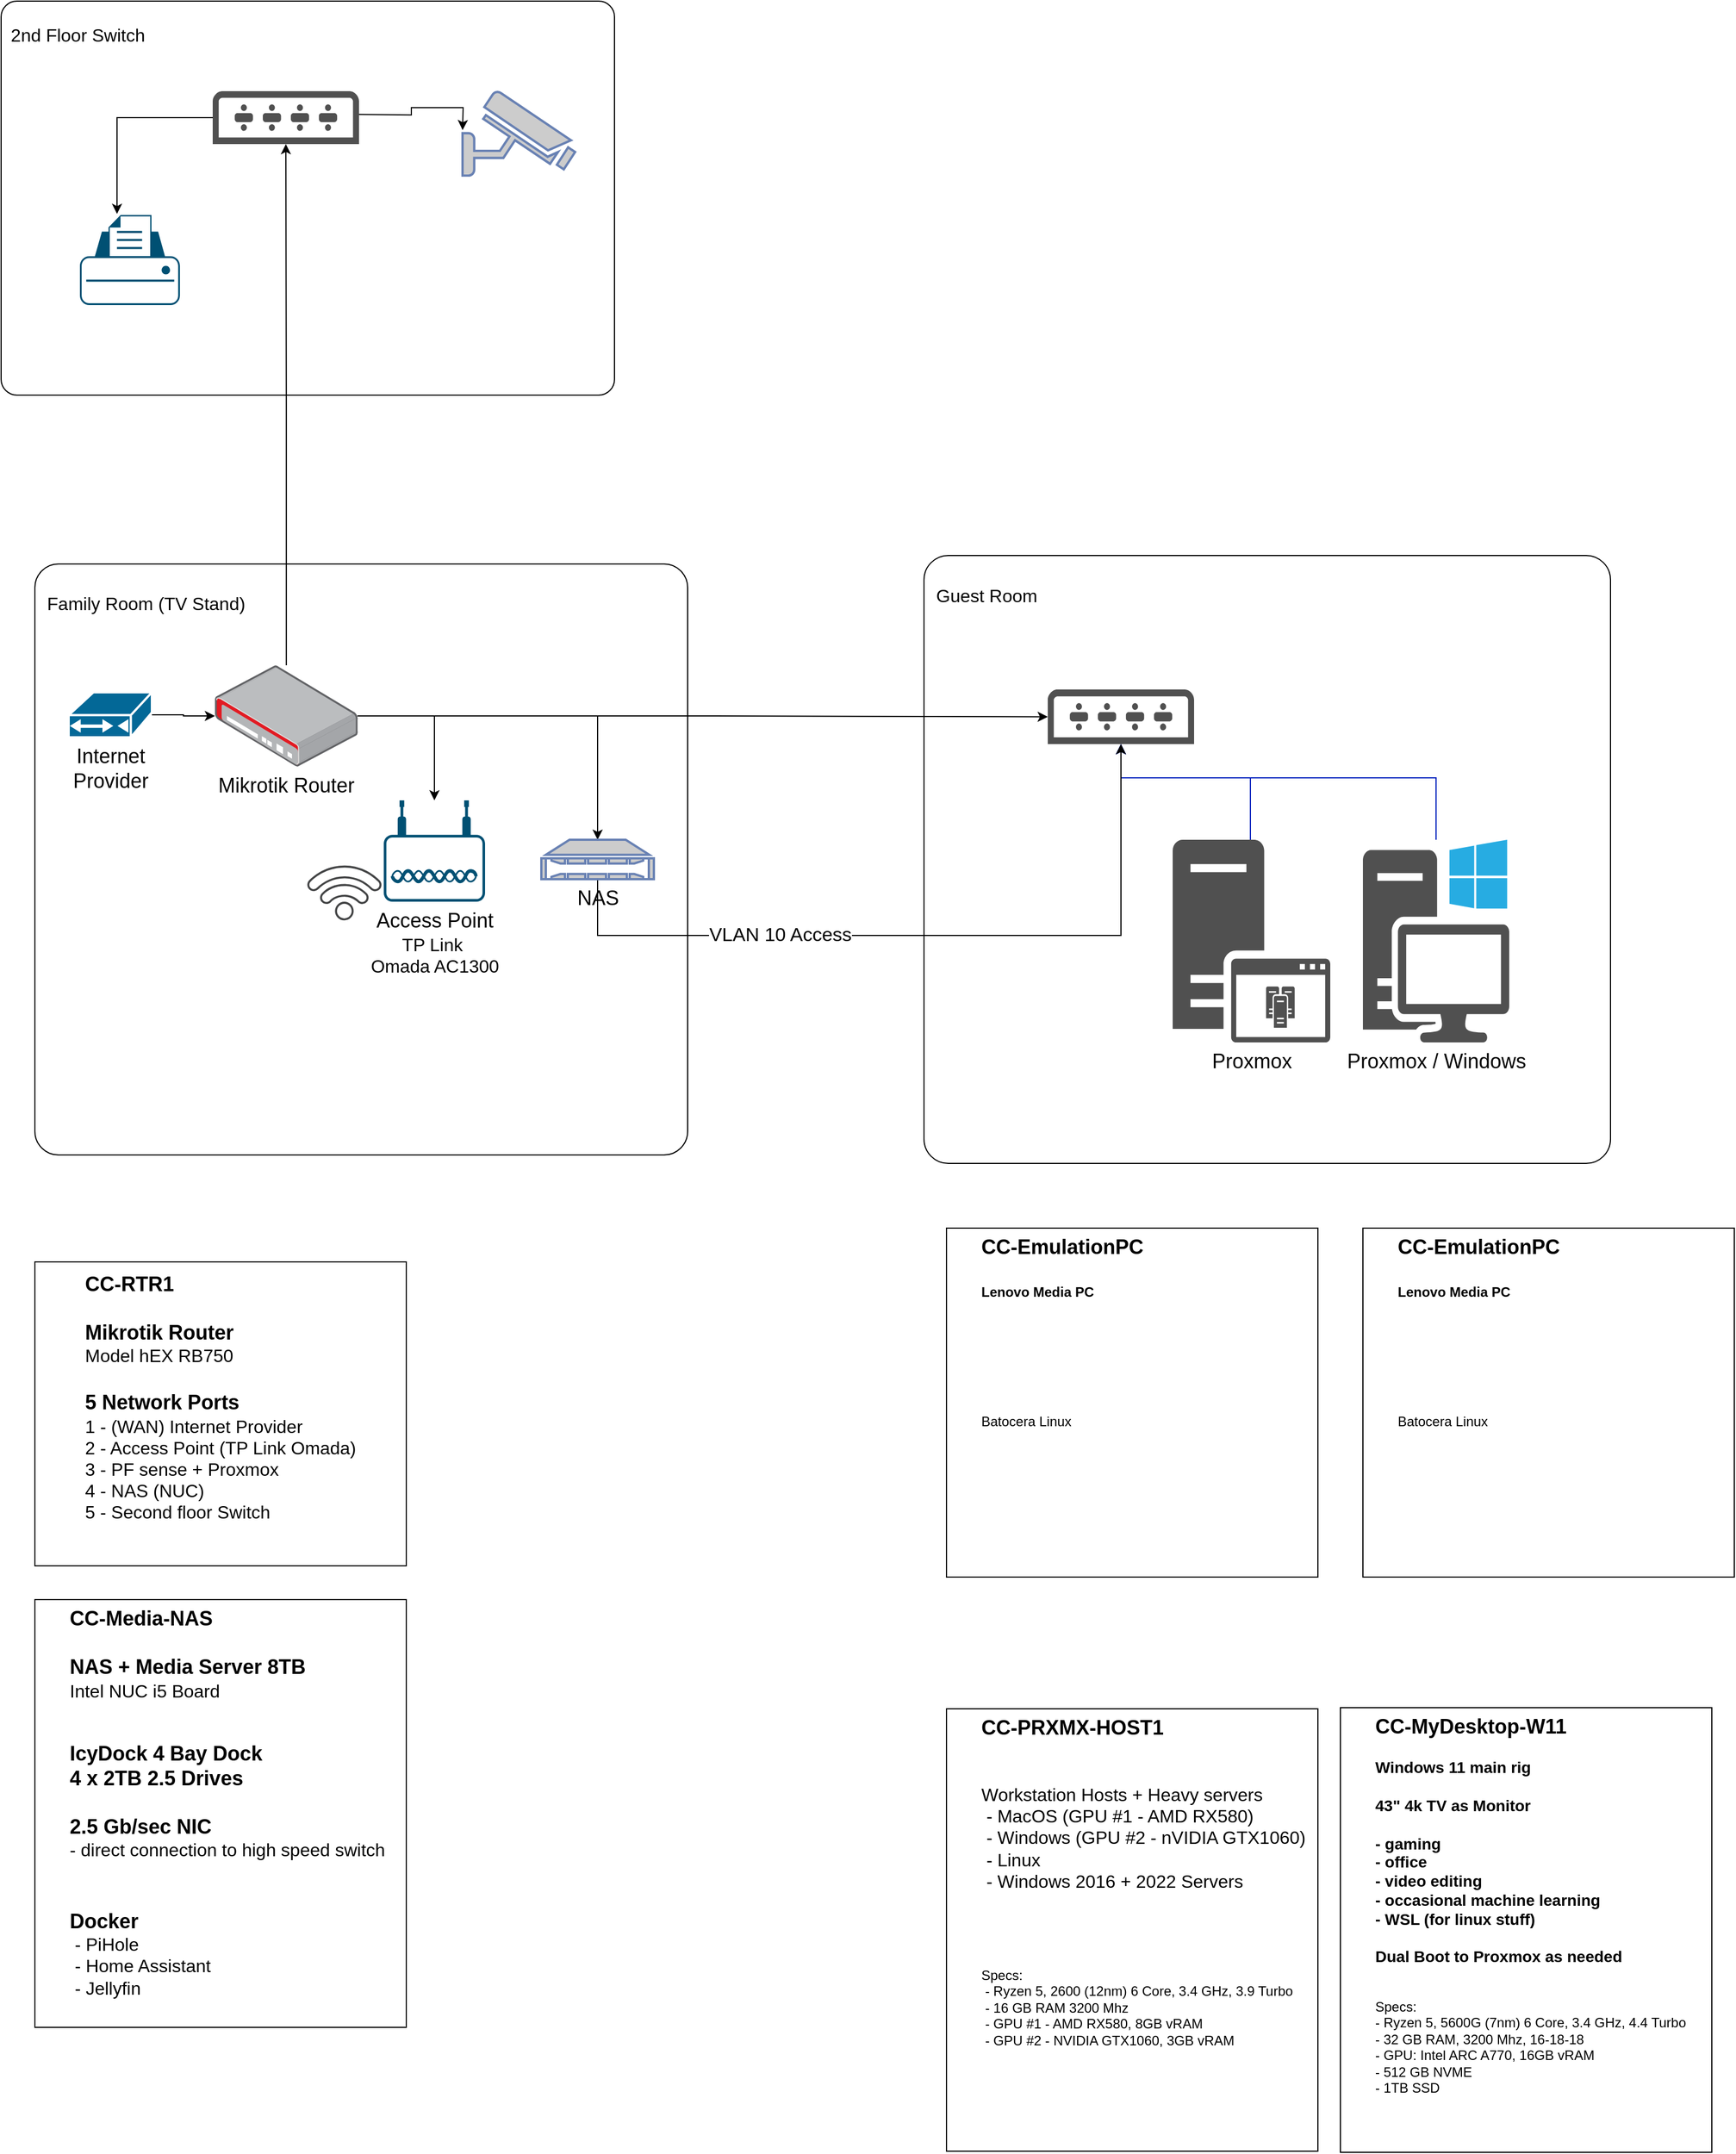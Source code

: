 <mxfile version="26.1.1">
  <diagram name="Page-1" id="XPaBfZjM7zRV51UBA6gc">
    <mxGraphModel dx="2046" dy="1131" grid="1" gridSize="10" guides="1" tooltips="1" connect="1" arrows="1" fold="1" page="1" pageScale="1" pageWidth="850" pageHeight="1100" math="0" shadow="0">
      <root>
        <mxCell id="0" />
        <mxCell id="1" parent="0" />
        <mxCell id="MZxmPqwpaUyvOTy3HO-6-4" value="&lt;div&gt;&lt;font style=&quot;font-size: 16px;&quot;&gt;&lt;br&gt;&lt;/font&gt;&lt;/div&gt;&lt;div&gt;&lt;font style=&quot;font-size: 16px;&quot;&gt;&amp;nbsp; Guest Room&lt;/font&gt;&lt;/div&gt;" style="rounded=1;whiteSpace=wrap;html=1;align=left;verticalAlign=top;arcSize=4;" vertex="1" parent="1">
          <mxGeometry x="870" y="512.5" width="610" height="540" as="geometry" />
        </mxCell>
        <mxCell id="MZxmPqwpaUyvOTy3HO-6-34" value="" style="group" vertex="1" connectable="0" parent="1">
          <mxGeometry x="1091" y="765" width="140" height="180" as="geometry" />
        </mxCell>
        <mxCell id="MZxmPqwpaUyvOTy3HO-6-32" value="&lt;font style=&quot;font-size: 18px;&quot;&gt;Proxmox&lt;/font&gt;" style="sketch=0;pointerEvents=1;shadow=0;dashed=0;html=1;strokeColor=none;fillColor=#505050;labelPosition=center;verticalLabelPosition=bottom;verticalAlign=top;outlineConnect=0;align=center;shape=mxgraph.office.servers.application_server;" vertex="1" parent="MZxmPqwpaUyvOTy3HO-6-34">
          <mxGeometry width="140" height="180.0" as="geometry" />
        </mxCell>
        <mxCell id="MZxmPqwpaUyvOTy3HO-6-33" value="" style="sketch=0;pointerEvents=1;shadow=0;dashed=0;html=1;strokeColor=none;fillColor=#505050;labelPosition=center;verticalLabelPosition=bottom;verticalAlign=top;outlineConnect=0;align=center;shape=mxgraph.office.servers.cluster_server;" vertex="1" parent="MZxmPqwpaUyvOTy3HO-6-34">
          <mxGeometry x="82.963" y="130.345" width="25.407" height="36.621" as="geometry" />
        </mxCell>
        <mxCell id="MZxmPqwpaUyvOTy3HO-6-2" value="&lt;br&gt;&lt;div&gt;&amp;nbsp; Family Room (TV Stand)&lt;/div&gt;" style="rounded=1;whiteSpace=wrap;html=1;align=left;verticalAlign=top;arcSize=4;fontSize=16;" vertex="1" parent="1">
          <mxGeometry x="80" y="520" width="580" height="525" as="geometry" />
        </mxCell>
        <mxCell id="MZxmPqwpaUyvOTy3HO-6-3" value="&lt;div&gt;&lt;br&gt;&lt;/div&gt;&lt;div&gt;&amp;nbsp; &lt;font style=&quot;font-size: 16px;&quot;&gt;2nd Floor Switch&lt;/font&gt;&lt;/div&gt;" style="rounded=1;whiteSpace=wrap;html=1;align=left;verticalAlign=top;arcSize=4;" vertex="1" parent="1">
          <mxGeometry x="50" y="20" width="545" height="350" as="geometry" />
        </mxCell>
        <mxCell id="MZxmPqwpaUyvOTy3HO-6-19" style="edgeStyle=orthogonalEdgeStyle;rounded=0;orthogonalLoop=1;jettySize=auto;html=1;" edge="1" parent="1" source="MZxmPqwpaUyvOTy3HO-6-12" target="MZxmPqwpaUyvOTy3HO-6-11">
          <mxGeometry relative="1" as="geometry" />
        </mxCell>
        <mxCell id="MZxmPqwpaUyvOTy3HO-6-27" style="edgeStyle=orthogonalEdgeStyle;rounded=0;orthogonalLoop=1;jettySize=auto;html=1;" edge="1" parent="1" source="MZxmPqwpaUyvOTy3HO-6-12" target="MZxmPqwpaUyvOTy3HO-6-26">
          <mxGeometry relative="1" as="geometry" />
        </mxCell>
        <mxCell id="MZxmPqwpaUyvOTy3HO-6-29" style="edgeStyle=orthogonalEdgeStyle;rounded=0;orthogonalLoop=1;jettySize=auto;html=1;" edge="1" parent="1" source="MZxmPqwpaUyvOTy3HO-6-12" target="MZxmPqwpaUyvOTy3HO-6-22">
          <mxGeometry relative="1" as="geometry" />
        </mxCell>
        <mxCell id="MZxmPqwpaUyvOTy3HO-6-49" style="edgeStyle=orthogonalEdgeStyle;rounded=0;orthogonalLoop=1;jettySize=auto;html=1;" edge="1" parent="1" source="MZxmPqwpaUyvOTy3HO-6-12" target="MZxmPqwpaUyvOTy3HO-6-48">
          <mxGeometry relative="1" as="geometry" />
        </mxCell>
        <mxCell id="MZxmPqwpaUyvOTy3HO-6-12" value="&lt;font style=&quot;font-size: 18px;&quot;&gt;Mikrotik Router&lt;/font&gt;" style="image;points=[];aspect=fixed;html=1;align=center;shadow=0;dashed=0;image=img/lib/allied_telesis/security/Router_VPN.svg;" vertex="1" parent="1">
          <mxGeometry x="240" y="610" width="126.82" height="90" as="geometry" />
        </mxCell>
        <mxCell id="MZxmPqwpaUyvOTy3HO-6-13" value="&lt;div&gt;&lt;font style=&quot;font-size: 18px;&quot;&gt;Internet&lt;/font&gt;&lt;/div&gt;&lt;div&gt;&lt;font style=&quot;font-size: 18px;&quot;&gt;Provider&lt;/font&gt;&lt;/div&gt;" style="shape=mxgraph.cisco.modems_and_phones.cable_modem;html=1;pointerEvents=1;dashed=0;fillColor=#036897;strokeColor=#ffffff;strokeWidth=2;verticalLabelPosition=bottom;verticalAlign=top;align=center;outlineConnect=0;" vertex="1" parent="1">
          <mxGeometry x="110" y="634" width="74" height="40" as="geometry" />
        </mxCell>
        <mxCell id="MZxmPqwpaUyvOTy3HO-6-15" style="edgeStyle=orthogonalEdgeStyle;rounded=0;orthogonalLoop=1;jettySize=auto;html=1;" edge="1" parent="1" source="MZxmPqwpaUyvOTy3HO-6-13" target="MZxmPqwpaUyvOTy3HO-6-12">
          <mxGeometry relative="1" as="geometry" />
        </mxCell>
        <mxCell id="MZxmPqwpaUyvOTy3HO-6-22" value="" style="sketch=0;pointerEvents=1;shadow=0;dashed=0;html=1;strokeColor=none;fillColor=#505050;labelPosition=center;verticalLabelPosition=bottom;verticalAlign=top;outlineConnect=0;align=center;shape=mxgraph.office.devices.switch;" vertex="1" parent="1">
          <mxGeometry x="980" y="631.5" width="130" height="48.5" as="geometry" />
        </mxCell>
        <mxCell id="MZxmPqwpaUyvOTy3HO-6-39" style="edgeStyle=orthogonalEdgeStyle;rounded=0;orthogonalLoop=1;jettySize=auto;html=1;" edge="1" parent="1">
          <mxGeometry relative="1" as="geometry">
            <mxPoint x="368" y="120.571" as="sourcePoint" />
            <mxPoint x="460" y="134.571" as="targetPoint" />
          </mxGeometry>
        </mxCell>
        <mxCell id="MZxmPqwpaUyvOTy3HO-6-26" value="" style="sketch=0;pointerEvents=1;shadow=0;dashed=0;html=1;strokeColor=none;fillColor=#505050;labelPosition=center;verticalLabelPosition=bottom;verticalAlign=top;outlineConnect=0;align=center;shape=mxgraph.office.devices.switch;" vertex="1" parent="1">
          <mxGeometry x="238" y="100" width="130" height="47" as="geometry" />
        </mxCell>
        <mxCell id="MZxmPqwpaUyvOTy3HO-6-36" style="edgeStyle=orthogonalEdgeStyle;rounded=0;orthogonalLoop=1;jettySize=auto;html=1;fillColor=#0050ef;strokeColor=#001DBC;jumpSize=18;" edge="1" parent="1" source="MZxmPqwpaUyvOTy3HO-6-30" target="MZxmPqwpaUyvOTy3HO-6-22">
          <mxGeometry relative="1" as="geometry">
            <Array as="points">
              <mxPoint x="1325" y="710" />
              <mxPoint x="1045" y="710" />
            </Array>
          </mxGeometry>
        </mxCell>
        <mxCell id="MZxmPqwpaUyvOTy3HO-6-30" value="&lt;font style=&quot;font-size: 18px;&quot;&gt;Proxmox / Windows&lt;/font&gt;" style="sketch=0;pointerEvents=1;shadow=0;dashed=0;html=1;strokeColor=none;fillColor=#505050;labelPosition=center;verticalLabelPosition=bottom;verticalAlign=top;outlineConnect=0;align=center;shape=mxgraph.office.devices.workstation_pc;" vertex="1" parent="1">
          <mxGeometry x="1260" y="765" width="130" height="180" as="geometry" />
        </mxCell>
        <mxCell id="MZxmPqwpaUyvOTy3HO-6-35" style="edgeStyle=orthogonalEdgeStyle;rounded=0;orthogonalLoop=1;jettySize=auto;html=1;fillColor=#0050ef;strokeColor=#001DBC;jumpSize=18;" edge="1" parent="1" source="MZxmPqwpaUyvOTy3HO-6-32" target="MZxmPqwpaUyvOTy3HO-6-22">
          <mxGeometry relative="1" as="geometry">
            <Array as="points">
              <mxPoint x="1160" y="710" />
              <mxPoint x="1045" y="710" />
            </Array>
          </mxGeometry>
        </mxCell>
        <mxCell id="MZxmPqwpaUyvOTy3HO-6-38" value="" style="fontColor=#0066CC;verticalAlign=top;verticalLabelPosition=bottom;labelPosition=center;align=center;html=1;outlineConnect=0;fillColor=#CCCCCC;strokeColor=#6881B3;gradientColor=none;gradientDirection=north;strokeWidth=2;shape=mxgraph.networks.security_camera;" vertex="1" parent="1">
          <mxGeometry x="460" y="100" width="100" height="75" as="geometry" />
        </mxCell>
        <mxCell id="MZxmPqwpaUyvOTy3HO-6-40" value="" style="points=[[0.22,0.185,0],[0.5,0,0],[0.78,0.185,0],[0.975,0.49,0],[1,0.73,0],[0.975,0.97,0],[0.5,1,0],[0.025,0.97,0],[0,0.73,0],[0.025,0.49,0]];verticalLabelPosition=bottom;sketch=0;html=1;verticalAlign=top;aspect=fixed;align=center;pointerEvents=1;shape=mxgraph.cisco19.printer;fillColor=#005073;strokeColor=none;" vertex="1" parent="1">
          <mxGeometry x="120" y="210" width="88.89" height="80" as="geometry" />
        </mxCell>
        <mxCell id="MZxmPqwpaUyvOTy3HO-6-41" style="edgeStyle=orthogonalEdgeStyle;rounded=0;orthogonalLoop=1;jettySize=auto;html=1;entryX=0.371;entryY=-0.012;entryDx=0;entryDy=0;entryPerimeter=0;" edge="1" parent="1" source="MZxmPqwpaUyvOTy3HO-6-26" target="MZxmPqwpaUyvOTy3HO-6-40">
          <mxGeometry relative="1" as="geometry" />
        </mxCell>
        <mxCell id="MZxmPqwpaUyvOTy3HO-6-44" value="&lt;div align=&quot;left&quot;&gt;&lt;font style=&quot;font-size: 18px;&quot;&gt;&lt;b&gt;CC-RTR1&lt;/b&gt;&lt;/font&gt;&lt;/div&gt;&lt;div align=&quot;left&quot;&gt;&lt;font style=&quot;font-size: 18px;&quot;&gt;&lt;b&gt;&lt;br&gt;&lt;/b&gt;&lt;/font&gt;&lt;/div&gt;&lt;div align=&quot;left&quot;&gt;&lt;font style=&quot;font-size: 18px;&quot;&gt;&lt;b&gt;Mikrotik Router&lt;/b&gt;&lt;/font&gt;&lt;/div&gt;&lt;div align=&quot;left&quot;&gt;&lt;font style=&quot;font-size: 16px;&quot;&gt;Model hEX RB750&lt;/font&gt;&lt;/div&gt;&lt;div align=&quot;left&quot;&gt;&lt;font style=&quot;font-size: 18px;&quot;&gt;&lt;br&gt;&lt;/font&gt;&lt;/div&gt;&lt;div align=&quot;left&quot;&gt;&lt;font style=&quot;font-size: 18px;&quot;&gt;&lt;b&gt;5 Network Ports&lt;/b&gt;&lt;/font&gt;&lt;/div&gt;&lt;div align=&quot;left&quot;&gt;&lt;font style=&quot;font-size: 16px;&quot;&gt;1 - (WAN) Internet Provider&amp;nbsp;&lt;/font&gt;&lt;/div&gt;&lt;div align=&quot;left&quot;&gt;&lt;font style=&quot;font-size: 16px;&quot;&gt;2 - Access Point (TP Link Omada)&lt;/font&gt;&lt;/div&gt;&lt;div align=&quot;left&quot;&gt;&lt;font style=&quot;font-size: 16px;&quot;&gt;3 - PF sense + Proxmox &lt;br&gt;&lt;/font&gt;&lt;/div&gt;&lt;div align=&quot;left&quot;&gt;&lt;font style=&quot;font-size: 16px;&quot;&gt;4 - NAS (NUC)&lt;/font&gt;&lt;/div&gt;&lt;div align=&quot;left&quot;&gt;&lt;font style=&quot;font-size: 16px;&quot;&gt;5 - Second floor Switch &lt;br&gt;&lt;/font&gt;&lt;/div&gt;&lt;div&gt;&lt;br&gt;&lt;/div&gt;&lt;div&gt;&lt;br&gt;&lt;/div&gt;" style="whiteSpace=wrap;html=1;" vertex="1" parent="1">
          <mxGeometry x="80" y="1140" width="330" height="270" as="geometry" />
        </mxCell>
        <mxCell id="MZxmPqwpaUyvOTy3HO-6-47" value="&lt;div align=&quot;left&quot;&gt;&lt;font style=&quot;font-size: 18px;&quot;&gt;&lt;b&gt;CC-Media-NAS&lt;/b&gt;&lt;/font&gt;&lt;/div&gt;&lt;div align=&quot;left&quot;&gt;&lt;font style=&quot;font-size: 18px;&quot;&gt;&lt;b&gt;&lt;br&gt;&lt;/b&gt;&lt;/font&gt;&lt;/div&gt;&lt;div align=&quot;left&quot;&gt;&lt;font style=&quot;font-size: 18px;&quot;&gt;&lt;b&gt;NAS + Media Server 8TB&lt;/b&gt;&lt;/font&gt;&lt;/div&gt;&lt;div align=&quot;left&quot;&gt;&lt;font style=&quot;font-size: 16px;&quot;&gt;Intel NUC i5 Board&lt;/font&gt;&lt;/div&gt;&lt;div align=&quot;left&quot;&gt;&lt;font style=&quot;font-size: 18px;&quot;&gt;&lt;br&gt;&lt;/font&gt;&lt;/div&gt;&lt;br&gt;&lt;div align=&quot;left&quot;&gt;&lt;font style=&quot;font-size: 18px;&quot;&gt;&lt;b&gt;IcyDock 4 Bay Dock &lt;br&gt;&lt;/b&gt;&lt;/font&gt;&lt;/div&gt;&lt;div align=&quot;left&quot;&gt;&lt;div align=&quot;left&quot;&gt;&lt;font style=&quot;font-size: 18px;&quot;&gt;&lt;b&gt;4 x 2TB 2.5 Drives&lt;/b&gt;&lt;/font&gt;&lt;/div&gt;&lt;div align=&quot;left&quot;&gt;&lt;font style=&quot;font-size: 18px;&quot;&gt;&lt;b&gt;&lt;br&gt;&lt;/b&gt;&lt;/font&gt;&lt;/div&gt;&lt;div align=&quot;left&quot;&gt;&lt;font style=&quot;font-size: 18px;&quot;&gt;&lt;b&gt;2.5 Gb/sec NIC &lt;/b&gt;&lt;/font&gt;&lt;font style=&quot;font-size: 16px;&quot;&gt;&lt;b&gt;&lt;br&gt;&lt;/b&gt;&lt;/font&gt;&lt;/div&gt;&lt;div align=&quot;left&quot;&gt;&lt;font style=&quot;font-size: 16px;&quot;&gt;- direct connection to high speed switch&lt;/font&gt;&lt;/div&gt;&lt;div align=&quot;left&quot;&gt;&lt;font style=&quot;font-size: 18px;&quot;&gt;&lt;b&gt;&lt;br&gt;&lt;/b&gt;&lt;/font&gt;&lt;/div&gt;&lt;div align=&quot;left&quot;&gt;&lt;font style=&quot;font-size: 18px;&quot;&gt;&lt;b&gt;&lt;br&gt;&lt;/b&gt;&lt;/font&gt;&lt;/div&gt;&lt;div align=&quot;left&quot;&gt;&lt;font style=&quot;font-size: 18px;&quot;&gt;&lt;b&gt;Docker&lt;/b&gt;&lt;/font&gt;&lt;/div&gt;&lt;div align=&quot;left&quot;&gt;&lt;font style=&quot;font-size: 16px;&quot;&gt;&amp;nbsp;- PiHole&lt;/font&gt;&lt;/div&gt;&lt;div align=&quot;left&quot;&gt;&lt;font style=&quot;font-size: 16px;&quot;&gt;&amp;nbsp;- Home Assistant&lt;/font&gt;&lt;/div&gt;&lt;div align=&quot;left&quot;&gt;&lt;font style=&quot;font-size: 16px;&quot;&gt;&amp;nbsp;- Jellyfin&lt;/font&gt;&lt;/div&gt;&lt;div align=&quot;left&quot;&gt;&lt;font style=&quot;font-size: 16px;&quot;&gt;&amp;nbsp; &lt;br&gt;&lt;/font&gt;&lt;/div&gt;&lt;div align=&quot;left&quot;&gt;&lt;font style=&quot;font-size: 16px;&quot;&gt;&amp;nbsp;&lt;/font&gt;&lt;/div&gt;&lt;div align=&quot;left&quot;&gt;&lt;br&gt;&lt;/div&gt;&lt;br&gt;&lt;/div&gt;&lt;div&gt;&lt;br&gt;&lt;/div&gt;" style="whiteSpace=wrap;html=1;align=left;spacingLeft=29;verticalAlign=top;" vertex="1" parent="1">
          <mxGeometry x="80" y="1440" width="330" height="380" as="geometry" />
        </mxCell>
        <mxCell id="MZxmPqwpaUyvOTy3HO-6-51" style="edgeStyle=orthogonalEdgeStyle;rounded=0;orthogonalLoop=1;jettySize=auto;html=1;" edge="1" parent="1" source="MZxmPqwpaUyvOTy3HO-6-48" target="MZxmPqwpaUyvOTy3HO-6-22">
          <mxGeometry relative="1" as="geometry">
            <Array as="points">
              <mxPoint x="580" y="850" />
              <mxPoint x="1045" y="850" />
            </Array>
          </mxGeometry>
        </mxCell>
        <mxCell id="MZxmPqwpaUyvOTy3HO-6-52" value="&lt;font style=&quot;font-size: 17px;&quot;&gt;VLAN 10 Access &lt;/font&gt;" style="edgeLabel;html=1;align=center;verticalAlign=middle;resizable=0;points=[];" vertex="1" connectable="0" parent="MZxmPqwpaUyvOTy3HO-6-51">
          <mxGeometry x="-0.381" relative="1" as="geometry">
            <mxPoint as="offset" />
          </mxGeometry>
        </mxCell>
        <mxCell id="MZxmPqwpaUyvOTy3HO-6-48" value="NAS" style="fontColor=#000000;verticalAlign=top;verticalLabelPosition=bottom;labelPosition=center;align=center;html=1;outlineConnect=0;fillColor=#CCCCCC;strokeColor=#6881B3;gradientColor=none;gradientDirection=north;strokeWidth=2;shape=mxgraph.networks.nas_filer;fontSize=18;" vertex="1" parent="1">
          <mxGeometry x="530" y="765" width="100" height="35" as="geometry" />
        </mxCell>
        <mxCell id="MZxmPqwpaUyvOTy3HO-6-50" value="" style="group" vertex="1" connectable="0" parent="1">
          <mxGeometry x="319.645" y="730" width="160.355" height="110.355" as="geometry" />
        </mxCell>
        <mxCell id="MZxmPqwpaUyvOTy3HO-6-11" value="&lt;div&gt;&lt;font style=&quot;font-size: 18px;&quot;&gt;Access Point&lt;/font&gt;&lt;/div&gt;&lt;div&gt;&lt;font style=&quot;font-size: 16px;&quot;&gt;TP Link&amp;nbsp;&lt;/font&gt;&lt;/div&gt;&lt;div&gt;&lt;font style=&quot;font-size: 16px;&quot;&gt;Omada AC1300&lt;/font&gt;&lt;/div&gt;&lt;div&gt;&lt;br&gt;&lt;/div&gt;" style="points=[[0.03,0.36,0],[0.18,0,0],[0.5,0.34,0],[0.82,0,0],[0.97,0.36,0],[1,0.67,0],[0.975,0.975,0],[0.5,1,0],[0.025,0.975,0],[0,0.67,0]];verticalLabelPosition=bottom;sketch=0;html=1;verticalAlign=top;aspect=fixed;align=center;pointerEvents=1;shape=mxgraph.cisco19.wireless_access_point;fillColor=#005073;strokeColor=none;rotation=0;" vertex="1" parent="MZxmPqwpaUyvOTy3HO-6-50">
          <mxGeometry x="70.355" width="90" height="90" as="geometry" />
        </mxCell>
        <mxCell id="MZxmPqwpaUyvOTy3HO-6-21" value="" style="sketch=0;pointerEvents=1;shadow=0;dashed=0;html=1;strokeColor=none;fillColor=#434445;aspect=fixed;labelPosition=center;verticalLabelPosition=bottom;verticalAlign=top;align=center;outlineConnect=0;shape=mxgraph.vvd.wi_fi;rotation=-45;" vertex="1" parent="MZxmPqwpaUyvOTy3HO-6-50">
          <mxGeometry x="10.355" y="50" width="50" height="50" as="geometry" />
        </mxCell>
        <mxCell id="MZxmPqwpaUyvOTy3HO-6-53" value="&lt;div align=&quot;left&quot;&gt;&lt;font style=&quot;font-size: 18px;&quot;&gt;&lt;b&gt;CC-PRXMX-HOST1&lt;/b&gt;&lt;/font&gt;&lt;/div&gt;&lt;div align=&quot;left&quot;&gt;&lt;font style=&quot;font-size: 16px;&quot;&gt;&lt;b&gt;&lt;br&gt;&lt;/b&gt;&lt;/font&gt;&lt;/div&gt;&lt;font style=&quot;font-size: 16px;&quot;&gt;&lt;b&gt;&lt;br&gt;&lt;/b&gt;&lt;/font&gt;&lt;div&gt;&lt;font style=&quot;font-size: 16px;&quot;&gt;Workstation Hosts + Heavy servers&lt;/font&gt;&lt;/div&gt;&lt;div&gt;&lt;font style=&quot;font-size: 16px;&quot;&gt;&amp;nbsp;&lt;/font&gt;&lt;font style=&quot;font-size: 16px;&quot;&gt;- MacOS (GPU #1 - AMD RX580)&lt;/font&gt;&lt;/div&gt;&lt;div&gt;&lt;font style=&quot;font-size: 16px;&quot;&gt;&amp;nbsp;- Windows (GPU #2 - nVIDIA GTX1060)&lt;/font&gt;&lt;/div&gt;&lt;div&gt;&lt;font style=&quot;font-size: 16px;&quot;&gt;&amp;nbsp;- Linux&lt;/font&gt;&lt;/div&gt;&lt;div&gt;&lt;font style=&quot;font-size: 16px;&quot;&gt;&amp;nbsp;- Windows 2016 + 2022 Servers &lt;br&gt;&lt;/font&gt;&lt;/div&gt;&lt;div&gt;&lt;font style=&quot;font-size: 16px;&quot;&gt;&amp;nbsp;&lt;/font&gt;&lt;/div&gt;&lt;div&gt;&lt;font style=&quot;font-size: 16px;&quot;&gt;&lt;br&gt;&lt;/font&gt;&lt;/div&gt;&lt;div&gt;&lt;br&gt;&lt;/div&gt;&lt;div&gt;&lt;br&gt;&lt;/div&gt;&lt;div&gt;Specs:&lt;/div&gt;&lt;div&gt;&amp;nbsp;- Ryzen 5, 2600 (12nm) 6 Core, 3.4 GHz, 3.9 Turbo&lt;/div&gt;&lt;div&gt;&amp;nbsp;- 16 GB RAM 3200 Mhz&lt;/div&gt;&lt;div&gt;&amp;nbsp;- GPU #1 - AMD RX580, 8GB vRAM&lt;/div&gt;&lt;div&gt;&amp;nbsp;- GPU #2 - NVIDIA GTX1060, 3GB vRAM&lt;/div&gt;&lt;div&gt;&lt;br&gt;&lt;/div&gt;" style="whiteSpace=wrap;html=1;align=left;spacingLeft=29;verticalAlign=top;" vertex="1" parent="1">
          <mxGeometry x="890" y="1537" width="330" height="393" as="geometry" />
        </mxCell>
        <mxCell id="MZxmPqwpaUyvOTy3HO-6-54" value="&lt;div align=&quot;left&quot;&gt;&lt;b&gt;&lt;font style=&quot;font-size: 18px;&quot;&gt;CC-MyDesktop-W11&lt;/font&gt;&lt;/b&gt;&lt;/div&gt;&lt;div align=&quot;left&quot;&gt;&lt;font style=&quot;font-size: 14px;&quot;&gt;&lt;b&gt;&lt;br&gt;&lt;/b&gt;&lt;/font&gt;&lt;/div&gt;&lt;div&gt;&lt;font style=&quot;font-size: 14px;&quot;&gt;&lt;b&gt;Windows 11 main rig&lt;/b&gt;&lt;/font&gt;&lt;/div&gt;&lt;div&gt;&lt;font style=&quot;font-size: 14px;&quot;&gt;&lt;b&gt;&lt;br&gt;&lt;/b&gt;&lt;/font&gt;&lt;/div&gt;&lt;div&gt;&lt;font style=&quot;font-size: 14px;&quot;&gt;&lt;b&gt;43&quot; 4k TV as Monitor&lt;/b&gt;&lt;/font&gt;&lt;/div&gt;&lt;div&gt;&lt;font style=&quot;font-size: 14px;&quot;&gt;&lt;b&gt;&lt;br&gt;&lt;/b&gt;&lt;/font&gt;&lt;/div&gt;&lt;div&gt;&lt;font style=&quot;font-size: 14px;&quot;&gt;&lt;b&gt;- gaming&lt;/b&gt;&lt;/font&gt;&lt;/div&gt;&lt;div&gt;&lt;font style=&quot;font-size: 14px;&quot;&gt;&lt;b&gt;- office&lt;/b&gt;&lt;/font&gt;&lt;/div&gt;&lt;div&gt;&lt;font style=&quot;font-size: 14px;&quot;&gt;&lt;b&gt;- video editing&lt;/b&gt;&lt;/font&gt;&lt;/div&gt;&lt;div&gt;&lt;font style=&quot;font-size: 14px;&quot;&gt;&lt;b&gt;- occasional machine learning&lt;/b&gt;&lt;/font&gt;&lt;/div&gt;&lt;div&gt;&lt;font style=&quot;font-size: 14px;&quot;&gt;&lt;b&gt;- WSL (for linux stuff)&lt;/b&gt;&lt;/font&gt;&lt;/div&gt;&lt;div&gt;&lt;font style=&quot;font-size: 14px;&quot;&gt;&lt;b&gt;&lt;br&gt;&lt;/b&gt;&lt;/font&gt;&lt;/div&gt;&lt;div&gt;&lt;font style=&quot;font-size: 14px;&quot;&gt;&lt;b&gt;Dual Boot to Proxmox as needed&lt;/b&gt;&lt;/font&gt;&lt;/div&gt;&lt;div&gt;&lt;br&gt;&lt;/div&gt;&lt;div&gt;&lt;br&gt;&lt;/div&gt;&lt;div&gt;Specs:&lt;/div&gt;&lt;div&gt;- Ryzen 5, 5600G (7nm) 6 Core, 3.4 GHz, 4.4 Turbo &lt;br&gt;&lt;/div&gt;&lt;div&gt;- 32 GB RAM, 3200 Mhz, 16-18-18&lt;/div&gt;&lt;div&gt;- GPU: Intel ARC A770, 16GB vRAM &lt;br&gt;&lt;/div&gt;&lt;div&gt;- 512 GB NVME&lt;/div&gt;&lt;div&gt;- 1TB SSD&amp;nbsp; &lt;br&gt;&lt;/div&gt;" style="whiteSpace=wrap;html=1;align=left;spacingLeft=29;verticalAlign=top;" vertex="1" parent="1">
          <mxGeometry x="1240" y="1536" width="330" height="395" as="geometry" />
        </mxCell>
        <mxCell id="MZxmPqwpaUyvOTy3HO-6-56" value="&lt;div align=&quot;left&quot;&gt;&lt;font style=&quot;font-size: 18px;&quot;&gt;&lt;b&gt;CC-EmulationPC&lt;/b&gt;&lt;/font&gt;&lt;/div&gt;&lt;div align=&quot;left&quot;&gt;&lt;font style=&quot;font-size: 18px;&quot;&gt;&lt;b&gt;&lt;br&gt;&lt;/b&gt;&lt;/font&gt;&lt;/div&gt;&lt;div align=&quot;left&quot;&gt;&lt;b&gt;Lenovo Media PC&lt;/b&gt;&lt;/div&gt;&lt;div align=&quot;left&quot;&gt;&lt;div align=&quot;left&quot;&gt;&lt;font style=&quot;font-size: 18px;&quot;&gt;&lt;b&gt;&lt;br&gt;&lt;/b&gt;&lt;/font&gt;&lt;/div&gt;&lt;div align=&quot;left&quot;&gt;&lt;font style=&quot;font-size: 18px;&quot;&gt;&lt;b&gt;&lt;br&gt;&lt;/b&gt;&lt;/font&gt;&lt;/div&gt;&lt;br&gt;&lt;/div&gt;&lt;div&gt;&lt;br&gt;&lt;/div&gt;&lt;div&gt;&lt;br&gt;&lt;/div&gt;&lt;div&gt;&lt;br&gt;&lt;/div&gt;&lt;div&gt;Batocera Linux&lt;/div&gt;" style="whiteSpace=wrap;html=1;align=left;spacingLeft=29;verticalAlign=top;" vertex="1" parent="1">
          <mxGeometry x="890" y="1110" width="330" height="310" as="geometry" />
        </mxCell>
        <mxCell id="MZxmPqwpaUyvOTy3HO-6-57" value="&lt;div align=&quot;left&quot;&gt;&lt;font style=&quot;font-size: 18px;&quot;&gt;&lt;b&gt;CC-EmulationPC&lt;/b&gt;&lt;/font&gt;&lt;/div&gt;&lt;div align=&quot;left&quot;&gt;&lt;font style=&quot;font-size: 18px;&quot;&gt;&lt;b&gt;&lt;br&gt;&lt;/b&gt;&lt;/font&gt;&lt;/div&gt;&lt;div align=&quot;left&quot;&gt;&lt;b&gt;Lenovo Media PC&lt;/b&gt;&lt;/div&gt;&lt;div align=&quot;left&quot;&gt;&lt;div align=&quot;left&quot;&gt;&lt;font style=&quot;font-size: 18px;&quot;&gt;&lt;b&gt;&lt;br&gt;&lt;/b&gt;&lt;/font&gt;&lt;/div&gt;&lt;div align=&quot;left&quot;&gt;&lt;font style=&quot;font-size: 18px;&quot;&gt;&lt;b&gt;&lt;br&gt;&lt;/b&gt;&lt;/font&gt;&lt;/div&gt;&lt;br&gt;&lt;/div&gt;&lt;div&gt;&lt;br&gt;&lt;/div&gt;&lt;div&gt;&lt;br&gt;&lt;/div&gt;&lt;div&gt;&lt;br&gt;&lt;/div&gt;&lt;div&gt;Batocera Linux&lt;/div&gt;" style="whiteSpace=wrap;html=1;align=left;spacingLeft=29;verticalAlign=top;" vertex="1" parent="1">
          <mxGeometry x="1260" y="1110" width="330" height="310" as="geometry" />
        </mxCell>
      </root>
    </mxGraphModel>
  </diagram>
</mxfile>
